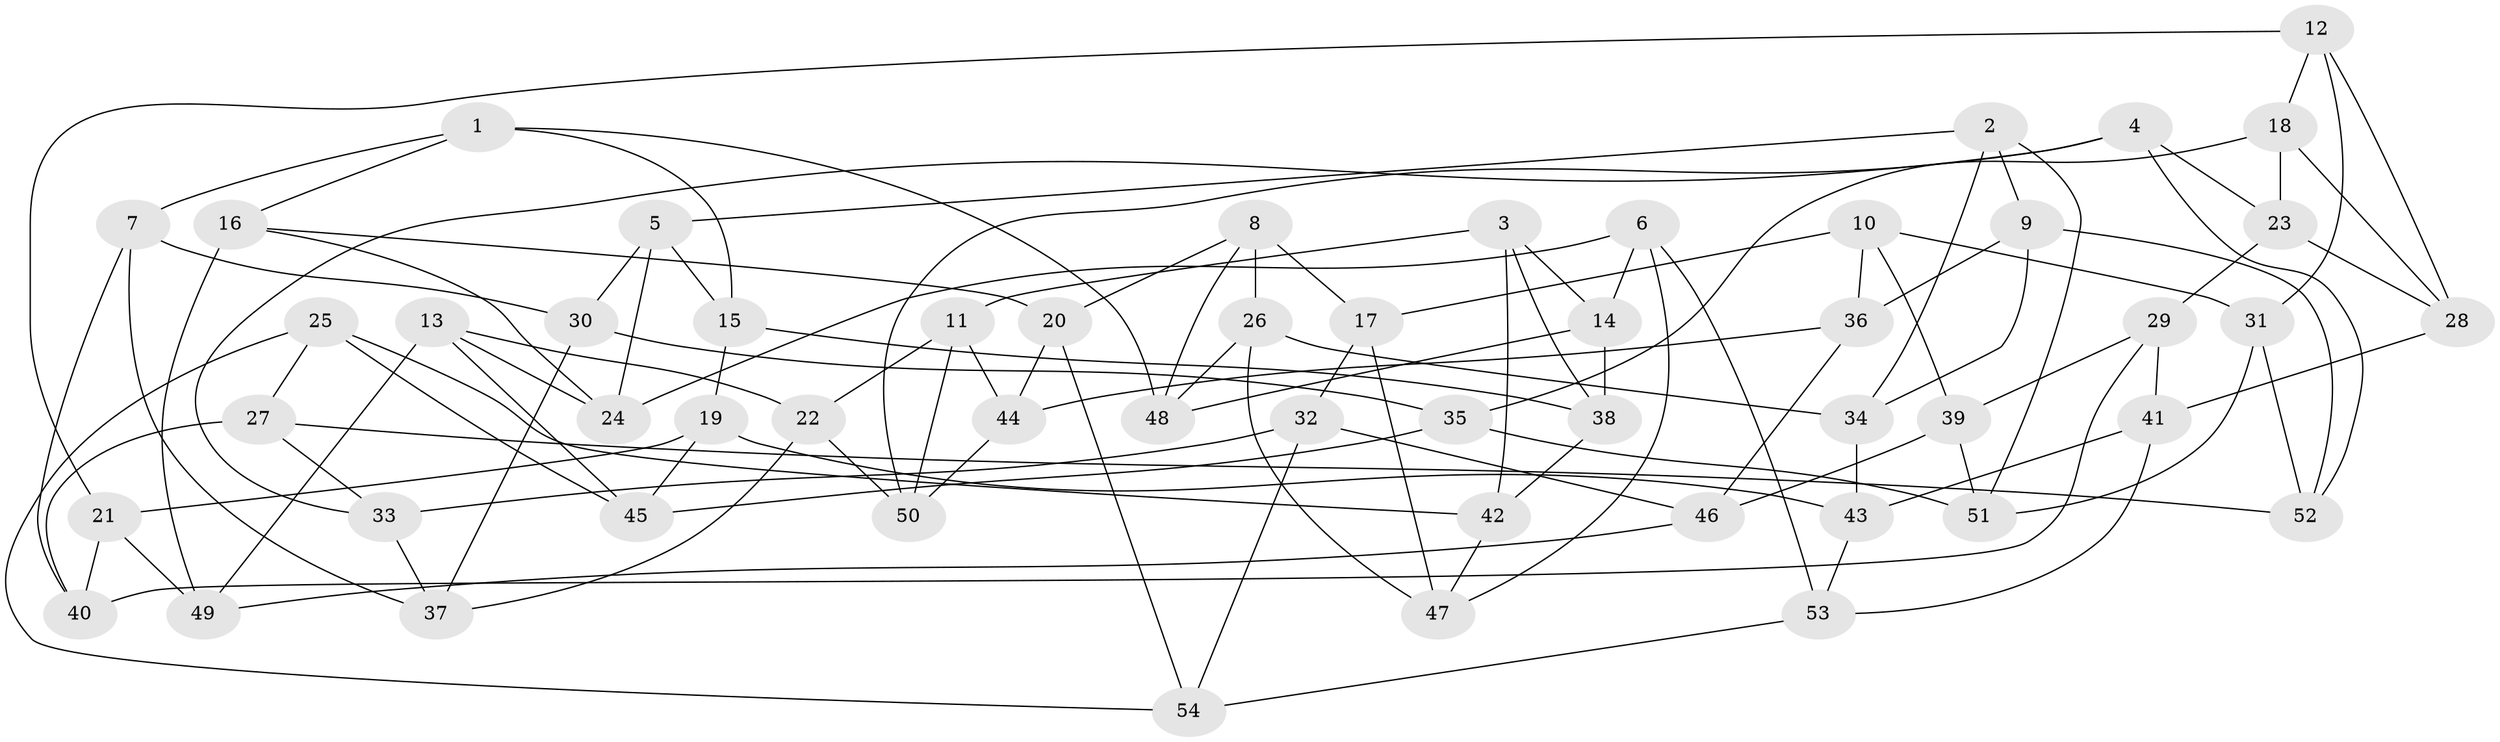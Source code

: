 // Generated by graph-tools (version 1.1) at 2025/11/02/27/25 16:11:44]
// undirected, 54 vertices, 108 edges
graph export_dot {
graph [start="1"]
  node [color=gray90,style=filled];
  1;
  2;
  3;
  4;
  5;
  6;
  7;
  8;
  9;
  10;
  11;
  12;
  13;
  14;
  15;
  16;
  17;
  18;
  19;
  20;
  21;
  22;
  23;
  24;
  25;
  26;
  27;
  28;
  29;
  30;
  31;
  32;
  33;
  34;
  35;
  36;
  37;
  38;
  39;
  40;
  41;
  42;
  43;
  44;
  45;
  46;
  47;
  48;
  49;
  50;
  51;
  52;
  53;
  54;
  1 -- 7;
  1 -- 48;
  1 -- 15;
  1 -- 16;
  2 -- 51;
  2 -- 34;
  2 -- 5;
  2 -- 9;
  3 -- 42;
  3 -- 38;
  3 -- 14;
  3 -- 11;
  4 -- 23;
  4 -- 50;
  4 -- 52;
  4 -- 33;
  5 -- 15;
  5 -- 24;
  5 -- 30;
  6 -- 47;
  6 -- 14;
  6 -- 24;
  6 -- 53;
  7 -- 30;
  7 -- 40;
  7 -- 37;
  8 -- 26;
  8 -- 48;
  8 -- 20;
  8 -- 17;
  9 -- 34;
  9 -- 52;
  9 -- 36;
  10 -- 39;
  10 -- 31;
  10 -- 17;
  10 -- 36;
  11 -- 50;
  11 -- 22;
  11 -- 44;
  12 -- 28;
  12 -- 21;
  12 -- 18;
  12 -- 31;
  13 -- 24;
  13 -- 49;
  13 -- 45;
  13 -- 22;
  14 -- 38;
  14 -- 48;
  15 -- 38;
  15 -- 19;
  16 -- 49;
  16 -- 20;
  16 -- 24;
  17 -- 32;
  17 -- 47;
  18 -- 23;
  18 -- 28;
  18 -- 35;
  19 -- 45;
  19 -- 43;
  19 -- 21;
  20 -- 54;
  20 -- 44;
  21 -- 49;
  21 -- 40;
  22 -- 50;
  22 -- 37;
  23 -- 28;
  23 -- 29;
  25 -- 54;
  25 -- 45;
  25 -- 27;
  25 -- 42;
  26 -- 47;
  26 -- 34;
  26 -- 48;
  27 -- 40;
  27 -- 33;
  27 -- 52;
  28 -- 41;
  29 -- 40;
  29 -- 39;
  29 -- 41;
  30 -- 35;
  30 -- 37;
  31 -- 52;
  31 -- 51;
  32 -- 46;
  32 -- 33;
  32 -- 54;
  33 -- 37;
  34 -- 43;
  35 -- 45;
  35 -- 51;
  36 -- 44;
  36 -- 46;
  38 -- 42;
  39 -- 46;
  39 -- 51;
  41 -- 53;
  41 -- 43;
  42 -- 47;
  43 -- 53;
  44 -- 50;
  46 -- 49;
  53 -- 54;
}
